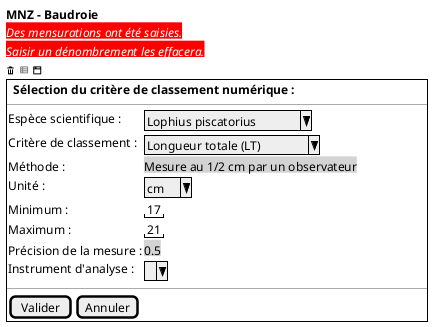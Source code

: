 @startsalt
{
    **MNZ - Baudroie**

    <back:red><font color=white><i>Des mensurations ont été saisies.
    <back:red><font color=white><i>Saisir un dénombrement les effacera.
    <&trash> <color:grey><&spreadsheet></color> <&browser>

  {+
    { | . |  <b>Sélection du critère de classement numérique :  | . | . | . | . | . | . | . | . | . |. |. |. |. |. |. |. |. |. |. |. |. |. |. |. |. }
    --
{
      Espèce scientifique :    | { ^Lophius piscatorius^ }

      Critère de classement :    | { ^Longueur totale (LT)^ }

      Méthode :    | <back:lightgrey><font color=black size=12>Mesure au 1/2 cm par un observateur

      Unité :   |  { ^ cm ^ }

      Minimum :   |  "17"

      Maximum : | "21"

      Précision de la mesure :    |  <back:lightgrey><font color=black size=12>0.5

      Instrument d'analyse : { ^ ^ }

  }
      --
    { [Valider] | [Annuler] }
    }
 }
@endsalt